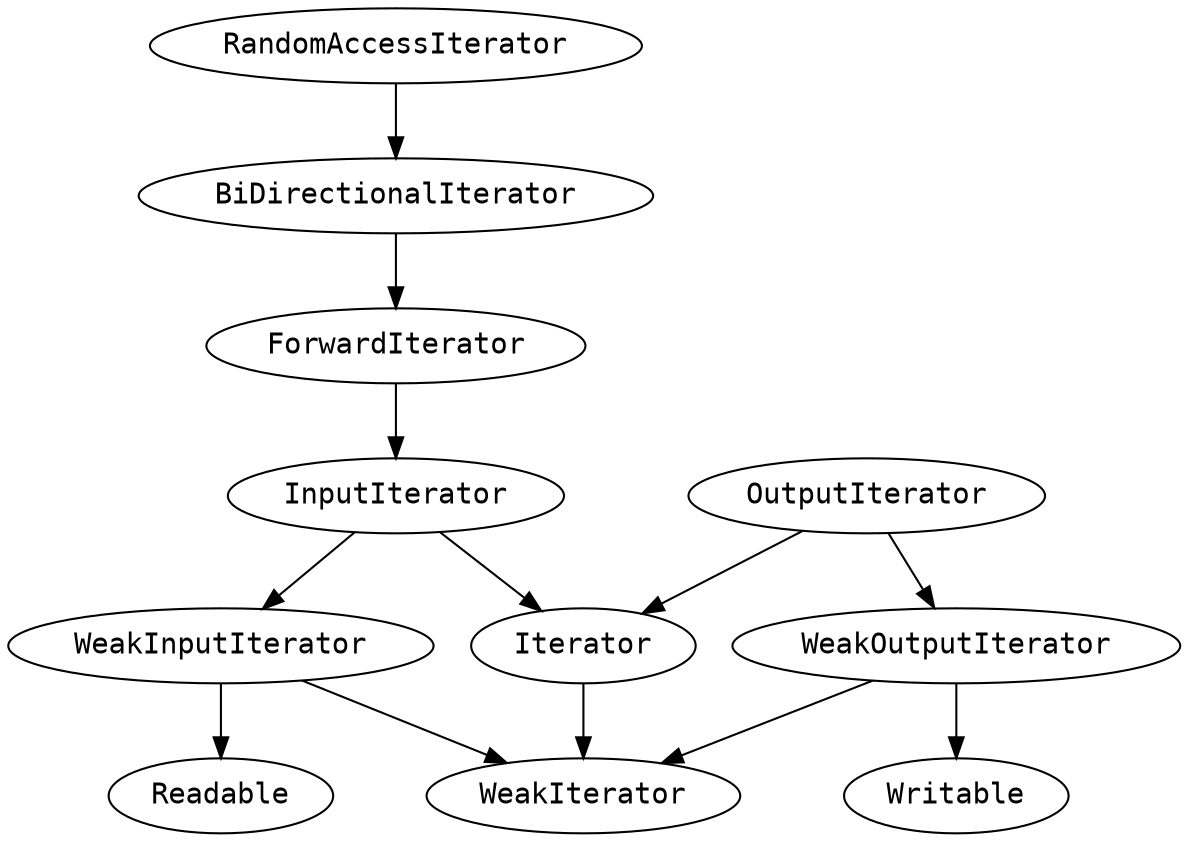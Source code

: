 // Iterator Concepts

// © Copyright Beman Dawes 2015

digraph simple_iterator_concepts
{
  //rankdir = BT;
  graph [fontname = "courier"];
  node [fontname = "courier"];
  edge [fontname = "courier"];
  
  RandomAccessIterator -> BiDirectionalIterator;
  BiDirectionalIterator -> ForwardIterator;
  ForwardIterator -> InputIterator;
   
  InputIterator -> WeakInputIterator;
  InputIterator -> Iterator;
  
  WeakInputIterator -> Readable;
  WeakInputIterator -> WeakIterator;
  
  Iterator -> WeakIterator;
  
  OutputIterator -> WeakOutputIterator;
  OutputIterator -> Iterator;

  WeakOutputIterator -> Writable;
  WeakOutputIterator -> WeakIterator;
}
